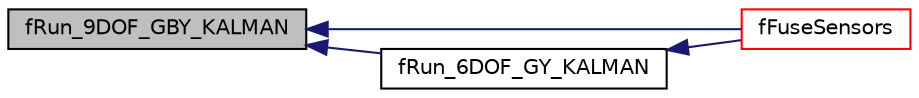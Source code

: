 digraph "fRun_9DOF_GBY_KALMAN"
{
  edge [fontname="Helvetica",fontsize="10",labelfontname="Helvetica",labelfontsize="10"];
  node [fontname="Helvetica",fontsize="10",shape=record];
  rankdir="LR";
  Node292 [label="fRun_9DOF_GBY_KALMAN",height=0.2,width=0.4,color="black", fillcolor="grey75", style="filled", fontcolor="black"];
  Node292 -> Node293 [dir="back",color="midnightblue",fontsize="10",style="solid",fontname="Helvetica"];
  Node293 [label="fFuseSensors",height=0.2,width=0.4,color="red", fillcolor="white", style="filled",URL="$fusion_8h.html#aeb60375528d75ee9fec67a96916141ca"];
  Node292 -> Node297 [dir="back",color="midnightblue",fontsize="10",style="solid",fontname="Helvetica"];
  Node297 [label="fRun_6DOF_GY_KALMAN",height=0.2,width=0.4,color="black", fillcolor="white", style="filled",URL="$fusion_8h.html#a942d619f897d6820d5c148bdc910f962"];
  Node297 -> Node293 [dir="back",color="midnightblue",fontsize="10",style="solid",fontname="Helvetica"];
}
